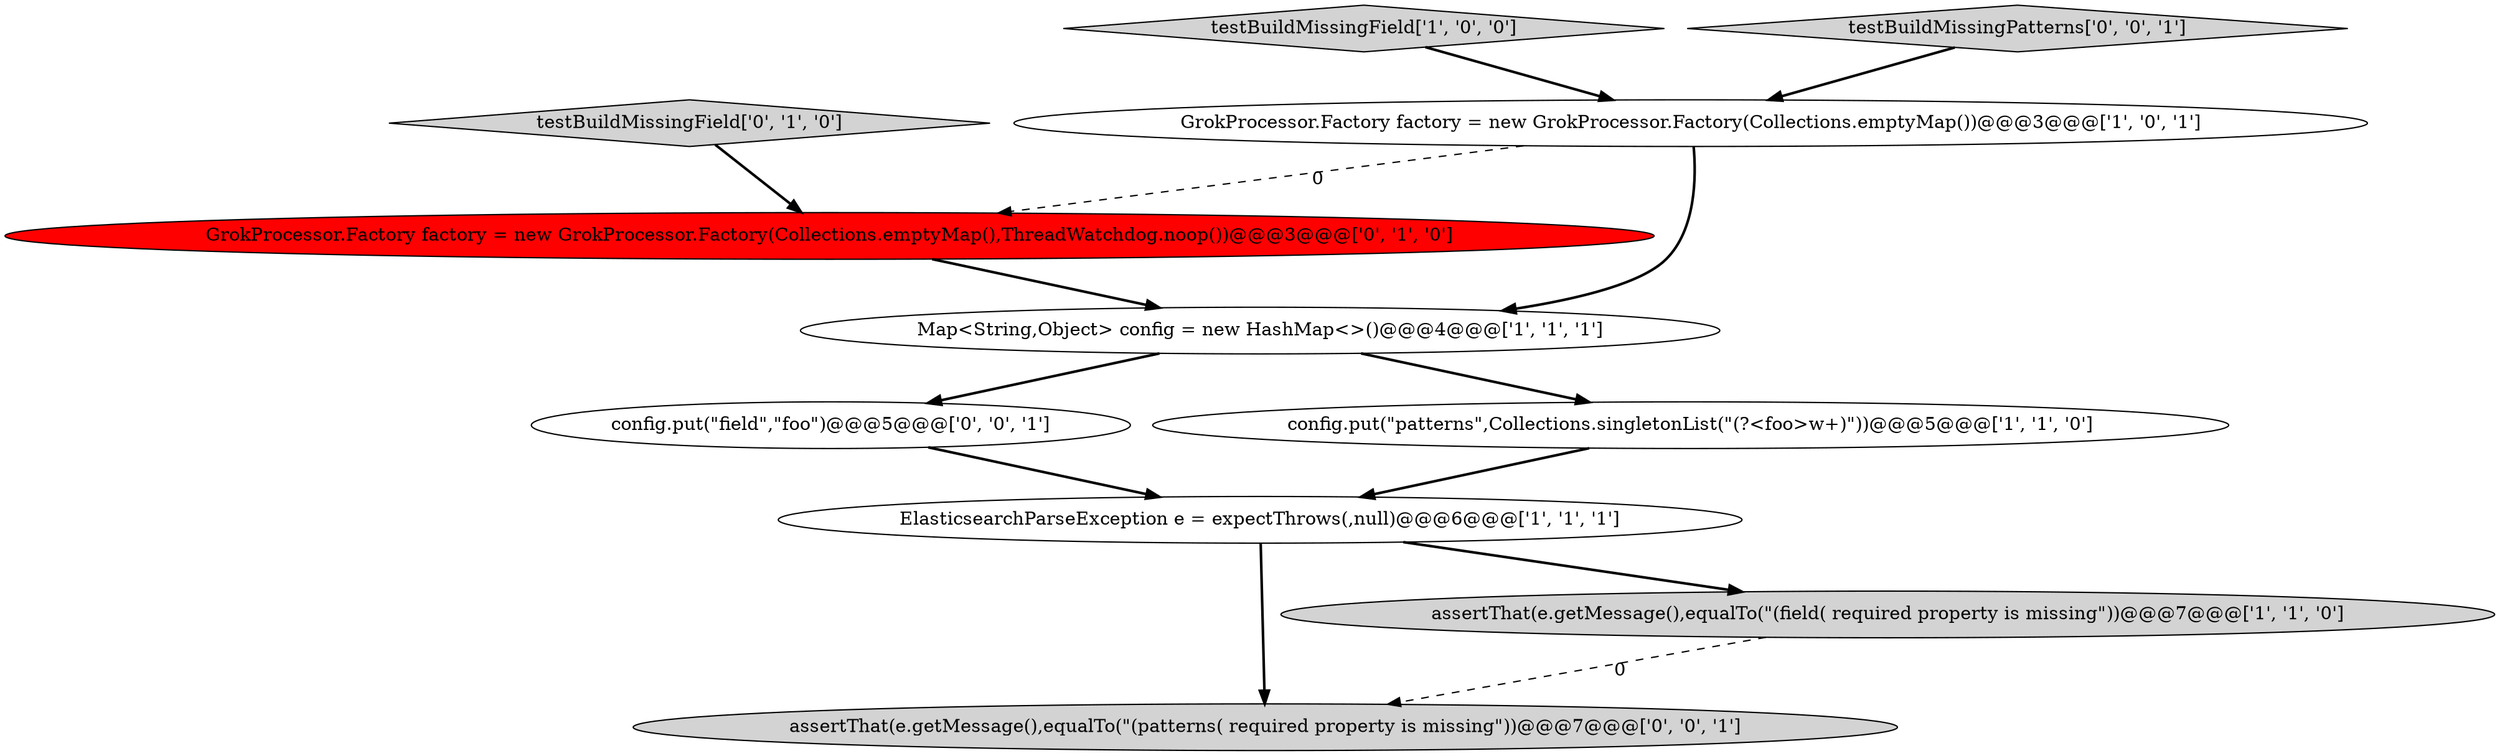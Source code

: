 digraph {
2 [style = filled, label = "Map<String,Object> config = new HashMap<>()@@@4@@@['1', '1', '1']", fillcolor = white, shape = ellipse image = "AAA0AAABBB1BBB"];
6 [style = filled, label = "testBuildMissingField['0', '1', '0']", fillcolor = lightgray, shape = diamond image = "AAA0AAABBB2BBB"];
10 [style = filled, label = "config.put(\"field\",\"foo\")@@@5@@@['0', '0', '1']", fillcolor = white, shape = ellipse image = "AAA0AAABBB3BBB"];
5 [style = filled, label = "config.put(\"patterns\",Collections.singletonList(\"(?<foo>\w+)\"))@@@5@@@['1', '1', '0']", fillcolor = white, shape = ellipse image = "AAA0AAABBB1BBB"];
1 [style = filled, label = "testBuildMissingField['1', '0', '0']", fillcolor = lightgray, shape = diamond image = "AAA0AAABBB1BBB"];
3 [style = filled, label = "GrokProcessor.Factory factory = new GrokProcessor.Factory(Collections.emptyMap())@@@3@@@['1', '0', '1']", fillcolor = white, shape = ellipse image = "AAA0AAABBB1BBB"];
4 [style = filled, label = "ElasticsearchParseException e = expectThrows(,null)@@@6@@@['1', '1', '1']", fillcolor = white, shape = ellipse image = "AAA0AAABBB1BBB"];
8 [style = filled, label = "assertThat(e.getMessage(),equalTo(\"(patterns( required property is missing\"))@@@7@@@['0', '0', '1']", fillcolor = lightgray, shape = ellipse image = "AAA0AAABBB3BBB"];
9 [style = filled, label = "testBuildMissingPatterns['0', '0', '1']", fillcolor = lightgray, shape = diamond image = "AAA0AAABBB3BBB"];
0 [style = filled, label = "assertThat(e.getMessage(),equalTo(\"(field( required property is missing\"))@@@7@@@['1', '1', '0']", fillcolor = lightgray, shape = ellipse image = "AAA0AAABBB1BBB"];
7 [style = filled, label = "GrokProcessor.Factory factory = new GrokProcessor.Factory(Collections.emptyMap(),ThreadWatchdog.noop())@@@3@@@['0', '1', '0']", fillcolor = red, shape = ellipse image = "AAA1AAABBB2BBB"];
1->3 [style = bold, label=""];
9->3 [style = bold, label=""];
4->8 [style = bold, label=""];
0->8 [style = dashed, label="0"];
3->2 [style = bold, label=""];
6->7 [style = bold, label=""];
2->10 [style = bold, label=""];
3->7 [style = dashed, label="0"];
7->2 [style = bold, label=""];
5->4 [style = bold, label=""];
4->0 [style = bold, label=""];
2->5 [style = bold, label=""];
10->4 [style = bold, label=""];
}
